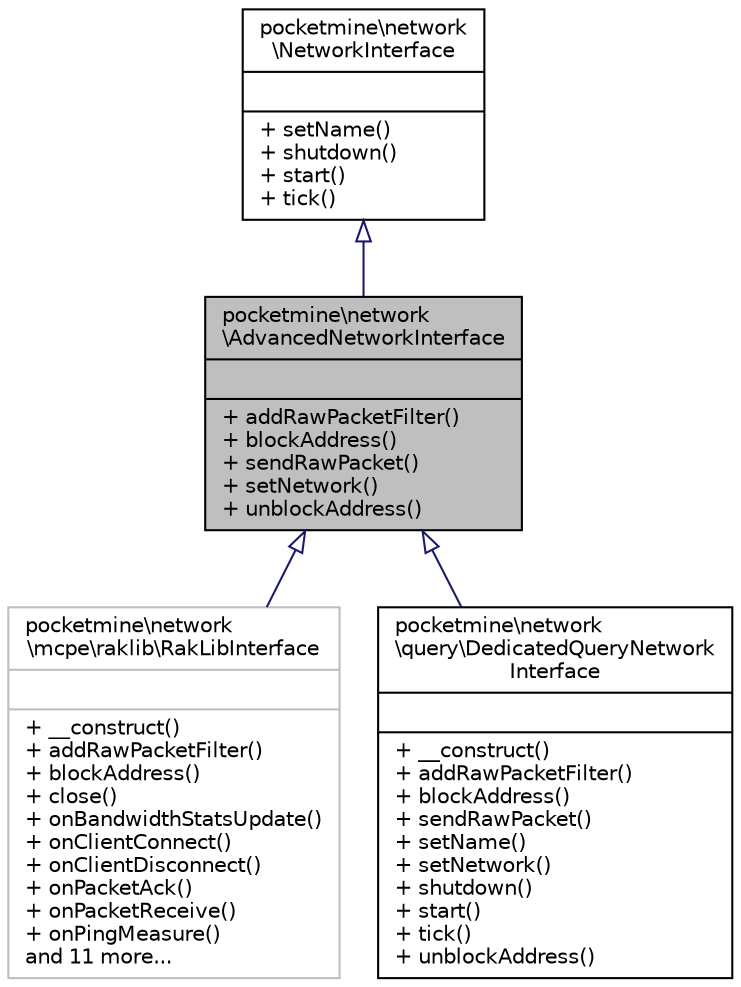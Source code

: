 digraph "pocketmine\network\AdvancedNetworkInterface"
{
 // INTERACTIVE_SVG=YES
 // LATEX_PDF_SIZE
  edge [fontname="Helvetica",fontsize="10",labelfontname="Helvetica",labelfontsize="10"];
  node [fontname="Helvetica",fontsize="10",shape=record];
  Node1 [label="{pocketmine\\network\l\\AdvancedNetworkInterface\n||+ addRawPacketFilter()\l+ blockAddress()\l+ sendRawPacket()\l+ setNetwork()\l+ unblockAddress()\l}",height=0.2,width=0.4,color="black", fillcolor="grey75", style="filled", fontcolor="black",tooltip=" "];
  Node2 -> Node1 [dir="back",color="midnightblue",fontsize="10",style="solid",arrowtail="onormal",fontname="Helvetica"];
  Node2 [label="{pocketmine\\network\l\\NetworkInterface\n||+ setName()\l+ shutdown()\l+ start()\l+ tick()\l}",height=0.2,width=0.4,color="black", fillcolor="white", style="filled",URL="$db/d95/interfacepocketmine_1_1network_1_1_network_interface.html",tooltip=" "];
  Node1 -> Node3 [dir="back",color="midnightblue",fontsize="10",style="solid",arrowtail="onormal",fontname="Helvetica"];
  Node3 [label="{pocketmine\\network\l\\mcpe\\raklib\\RakLibInterface\n||+ __construct()\l+ addRawPacketFilter()\l+ blockAddress()\l+ close()\l+ onBandwidthStatsUpdate()\l+ onClientConnect()\l+ onClientDisconnect()\l+ onPacketAck()\l+ onPacketReceive()\l+ onPingMeasure()\land 11 more...\l}",height=0.2,width=0.4,color="grey75", fillcolor="white", style="filled",URL="$d9/dc4/classpocketmine_1_1network_1_1mcpe_1_1raklib_1_1_rak_lib_interface.html",tooltip=" "];
  Node1 -> Node4 [dir="back",color="midnightblue",fontsize="10",style="solid",arrowtail="onormal",fontname="Helvetica"];
  Node4 [label="{pocketmine\\network\l\\query\\DedicatedQueryNetwork\lInterface\n||+ __construct()\l+ addRawPacketFilter()\l+ blockAddress()\l+ sendRawPacket()\l+ setName()\l+ setNetwork()\l+ shutdown()\l+ start()\l+ tick()\l+ unblockAddress()\l}",height=0.2,width=0.4,color="black", fillcolor="white", style="filled",URL="$d8/d3c/classpocketmine_1_1network_1_1query_1_1_dedicated_query_network_interface.html",tooltip=" "];
}
